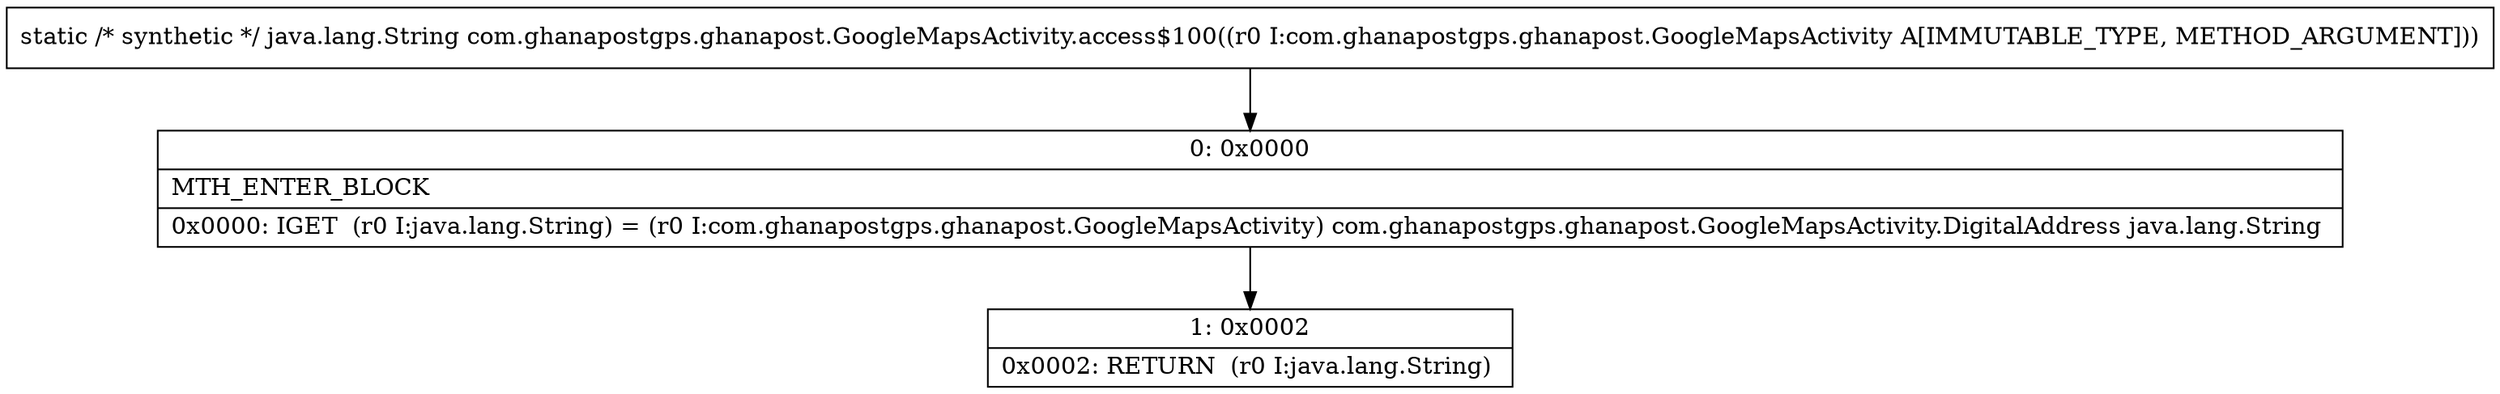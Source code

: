 digraph "CFG forcom.ghanapostgps.ghanapost.GoogleMapsActivity.access$100(Lcom\/ghanapostgps\/ghanapost\/GoogleMapsActivity;)Ljava\/lang\/String;" {
Node_0 [shape=record,label="{0\:\ 0x0000|MTH_ENTER_BLOCK\l|0x0000: IGET  (r0 I:java.lang.String) = (r0 I:com.ghanapostgps.ghanapost.GoogleMapsActivity) com.ghanapostgps.ghanapost.GoogleMapsActivity.DigitalAddress java.lang.String \l}"];
Node_1 [shape=record,label="{1\:\ 0x0002|0x0002: RETURN  (r0 I:java.lang.String) \l}"];
MethodNode[shape=record,label="{static \/* synthetic *\/ java.lang.String com.ghanapostgps.ghanapost.GoogleMapsActivity.access$100((r0 I:com.ghanapostgps.ghanapost.GoogleMapsActivity A[IMMUTABLE_TYPE, METHOD_ARGUMENT])) }"];
MethodNode -> Node_0;
Node_0 -> Node_1;
}

